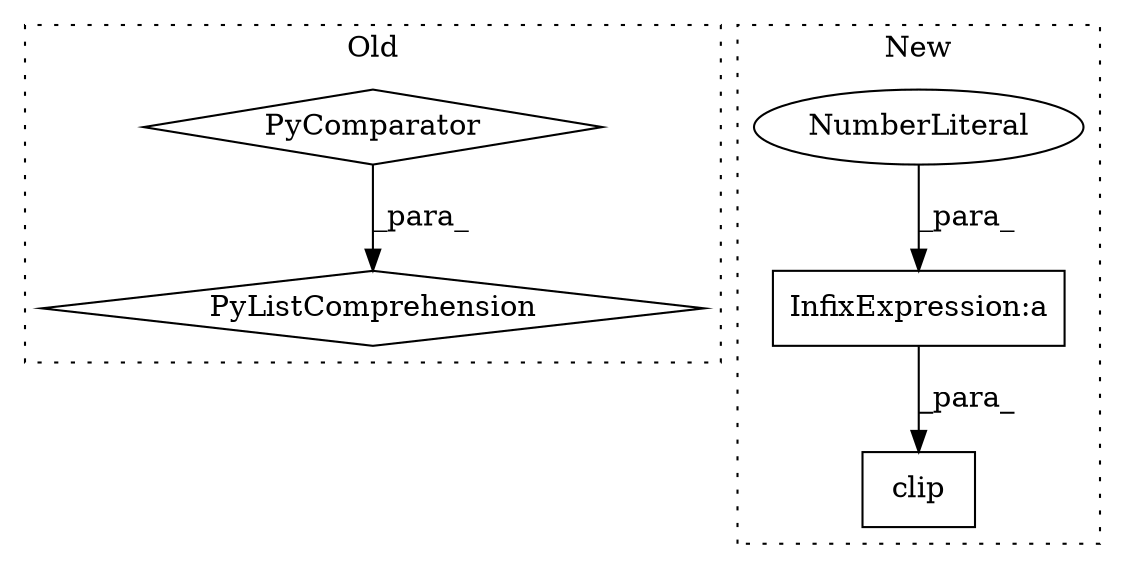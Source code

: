digraph G {
subgraph cluster0 {
1 [label="PyComparator" a="113" s="3647" l="78" shape="diamond"];
3 [label="PyListComprehension" a="109" s="3579" l="154" shape="diamond"];
label = "Old";
style="dotted";
}
subgraph cluster1 {
2 [label="clip" a="32" s="3710,3786" l="5,1" shape="box"];
4 [label="InfixExpression:a" a="27" s="3782" l="3" shape="box"];
5 [label="NumberLiteral" a="34" s="3785" l="1" shape="ellipse"];
label = "New";
style="dotted";
}
1 -> 3 [label="_para_"];
4 -> 2 [label="_para_"];
5 -> 4 [label="_para_"];
}